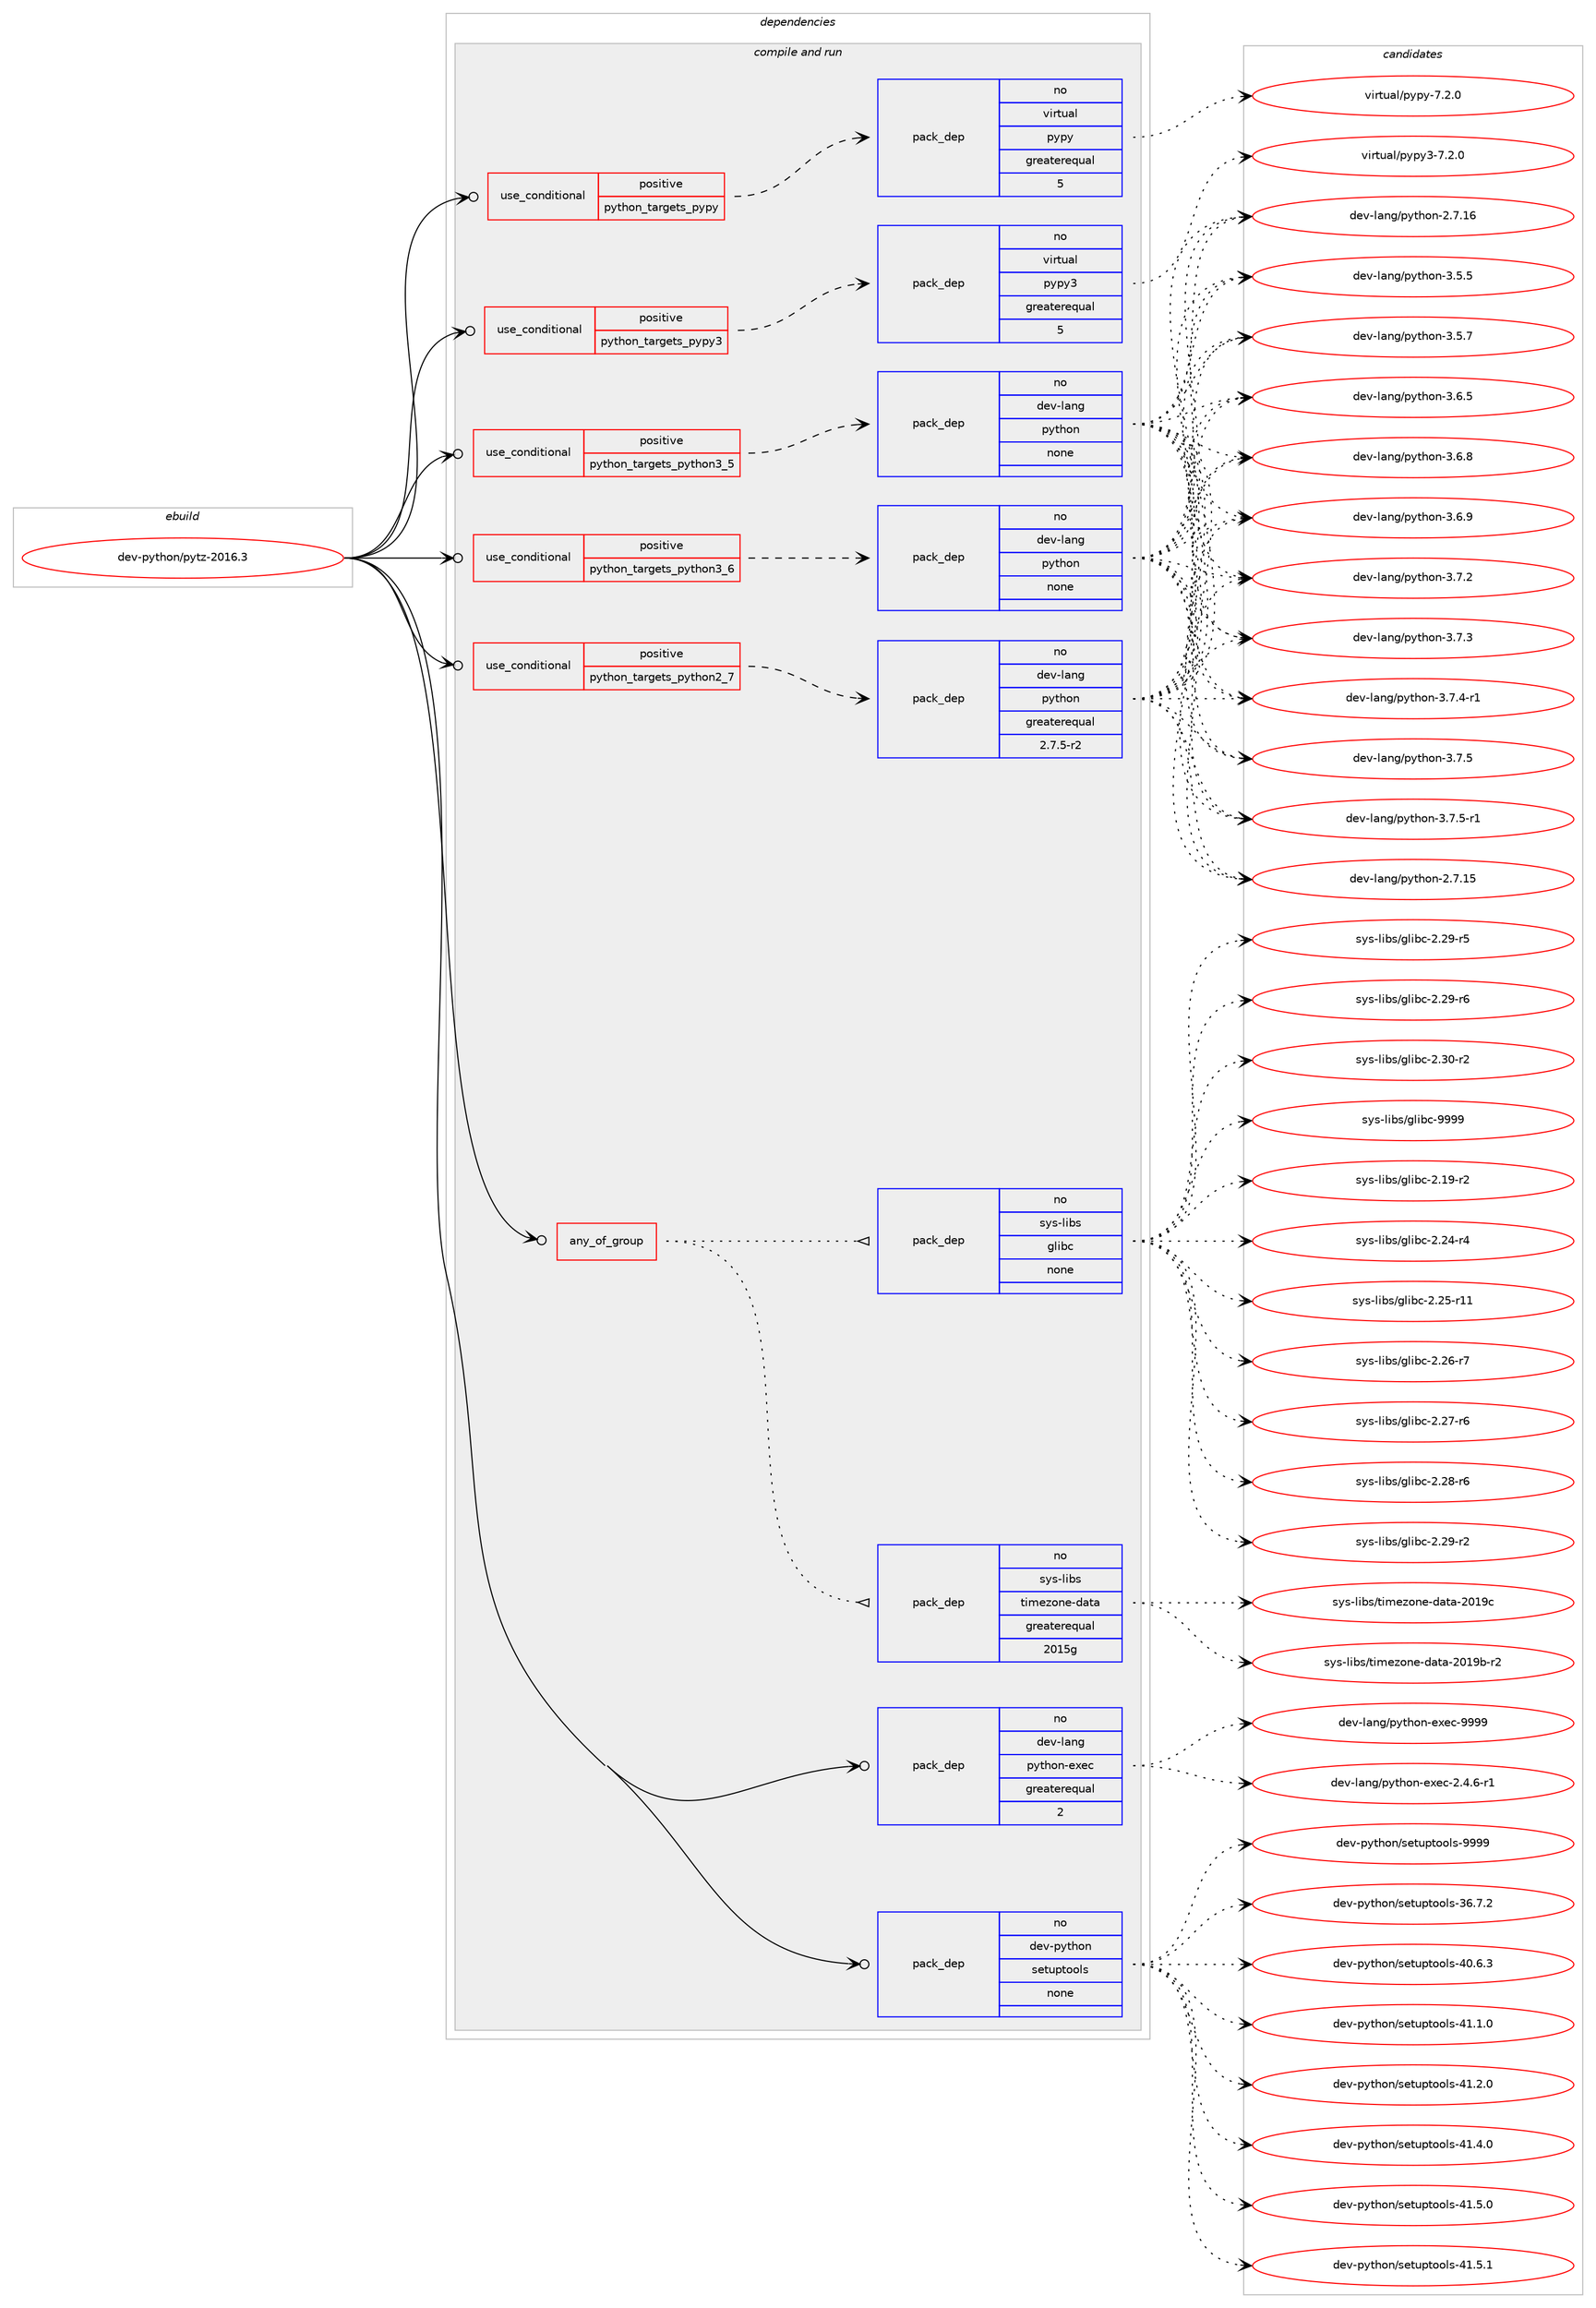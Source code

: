 digraph prolog {

# *************
# Graph options
# *************

newrank=true;
concentrate=true;
compound=true;
graph [rankdir=LR,fontname=Helvetica,fontsize=10,ranksep=1.5];#, ranksep=2.5, nodesep=0.2];
edge  [arrowhead=vee];
node  [fontname=Helvetica,fontsize=10];

# **********
# The ebuild
# **********

subgraph cluster_leftcol {
color=gray;
rank=same;
label=<<i>ebuild</i>>;
id [label="dev-python/pytz-2016.3", color=red, width=4, href="../dev-python/pytz-2016.3.svg"];
}

# ****************
# The dependencies
# ****************

subgraph cluster_midcol {
color=gray;
label=<<i>dependencies</i>>;
subgraph cluster_compile {
fillcolor="#eeeeee";
style=filled;
label=<<i>compile</i>>;
}
subgraph cluster_compileandrun {
fillcolor="#eeeeee";
style=filled;
label=<<i>compile and run</i>>;
subgraph any11496 {
dependency633603 [label=<<TABLE BORDER="0" CELLBORDER="1" CELLSPACING="0" CELLPADDING="4"><TR><TD CELLPADDING="10">any_of_group</TD></TR></TABLE>>, shape=none, color=red];subgraph pack473629 {
dependency633604 [label=<<TABLE BORDER="0" CELLBORDER="1" CELLSPACING="0" CELLPADDING="4" WIDTH="220"><TR><TD ROWSPAN="6" CELLPADDING="30">pack_dep</TD></TR><TR><TD WIDTH="110">no</TD></TR><TR><TD>sys-libs</TD></TR><TR><TD>timezone-data</TD></TR><TR><TD>greaterequal</TD></TR><TR><TD>2015g</TD></TR></TABLE>>, shape=none, color=blue];
}
dependency633603:e -> dependency633604:w [weight=20,style="dotted",arrowhead="oinv"];
subgraph pack473630 {
dependency633605 [label=<<TABLE BORDER="0" CELLBORDER="1" CELLSPACING="0" CELLPADDING="4" WIDTH="220"><TR><TD ROWSPAN="6" CELLPADDING="30">pack_dep</TD></TR><TR><TD WIDTH="110">no</TD></TR><TR><TD>sys-libs</TD></TR><TR><TD>glibc</TD></TR><TR><TD>none</TD></TR><TR><TD></TD></TR></TABLE>>, shape=none, color=blue];
}
dependency633603:e -> dependency633605:w [weight=20,style="dotted",arrowhead="oinv"];
}
id:e -> dependency633603:w [weight=20,style="solid",arrowhead="odotvee"];
subgraph cond148101 {
dependency633606 [label=<<TABLE BORDER="0" CELLBORDER="1" CELLSPACING="0" CELLPADDING="4"><TR><TD ROWSPAN="3" CELLPADDING="10">use_conditional</TD></TR><TR><TD>positive</TD></TR><TR><TD>python_targets_pypy</TD></TR></TABLE>>, shape=none, color=red];
subgraph pack473631 {
dependency633607 [label=<<TABLE BORDER="0" CELLBORDER="1" CELLSPACING="0" CELLPADDING="4" WIDTH="220"><TR><TD ROWSPAN="6" CELLPADDING="30">pack_dep</TD></TR><TR><TD WIDTH="110">no</TD></TR><TR><TD>virtual</TD></TR><TR><TD>pypy</TD></TR><TR><TD>greaterequal</TD></TR><TR><TD>5</TD></TR></TABLE>>, shape=none, color=blue];
}
dependency633606:e -> dependency633607:w [weight=20,style="dashed",arrowhead="vee"];
}
id:e -> dependency633606:w [weight=20,style="solid",arrowhead="odotvee"];
subgraph cond148102 {
dependency633608 [label=<<TABLE BORDER="0" CELLBORDER="1" CELLSPACING="0" CELLPADDING="4"><TR><TD ROWSPAN="3" CELLPADDING="10">use_conditional</TD></TR><TR><TD>positive</TD></TR><TR><TD>python_targets_pypy3</TD></TR></TABLE>>, shape=none, color=red];
subgraph pack473632 {
dependency633609 [label=<<TABLE BORDER="0" CELLBORDER="1" CELLSPACING="0" CELLPADDING="4" WIDTH="220"><TR><TD ROWSPAN="6" CELLPADDING="30">pack_dep</TD></TR><TR><TD WIDTH="110">no</TD></TR><TR><TD>virtual</TD></TR><TR><TD>pypy3</TD></TR><TR><TD>greaterequal</TD></TR><TR><TD>5</TD></TR></TABLE>>, shape=none, color=blue];
}
dependency633608:e -> dependency633609:w [weight=20,style="dashed",arrowhead="vee"];
}
id:e -> dependency633608:w [weight=20,style="solid",arrowhead="odotvee"];
subgraph cond148103 {
dependency633610 [label=<<TABLE BORDER="0" CELLBORDER="1" CELLSPACING="0" CELLPADDING="4"><TR><TD ROWSPAN="3" CELLPADDING="10">use_conditional</TD></TR><TR><TD>positive</TD></TR><TR><TD>python_targets_python2_7</TD></TR></TABLE>>, shape=none, color=red];
subgraph pack473633 {
dependency633611 [label=<<TABLE BORDER="0" CELLBORDER="1" CELLSPACING="0" CELLPADDING="4" WIDTH="220"><TR><TD ROWSPAN="6" CELLPADDING="30">pack_dep</TD></TR><TR><TD WIDTH="110">no</TD></TR><TR><TD>dev-lang</TD></TR><TR><TD>python</TD></TR><TR><TD>greaterequal</TD></TR><TR><TD>2.7.5-r2</TD></TR></TABLE>>, shape=none, color=blue];
}
dependency633610:e -> dependency633611:w [weight=20,style="dashed",arrowhead="vee"];
}
id:e -> dependency633610:w [weight=20,style="solid",arrowhead="odotvee"];
subgraph cond148104 {
dependency633612 [label=<<TABLE BORDER="0" CELLBORDER="1" CELLSPACING="0" CELLPADDING="4"><TR><TD ROWSPAN="3" CELLPADDING="10">use_conditional</TD></TR><TR><TD>positive</TD></TR><TR><TD>python_targets_python3_5</TD></TR></TABLE>>, shape=none, color=red];
subgraph pack473634 {
dependency633613 [label=<<TABLE BORDER="0" CELLBORDER="1" CELLSPACING="0" CELLPADDING="4" WIDTH="220"><TR><TD ROWSPAN="6" CELLPADDING="30">pack_dep</TD></TR><TR><TD WIDTH="110">no</TD></TR><TR><TD>dev-lang</TD></TR><TR><TD>python</TD></TR><TR><TD>none</TD></TR><TR><TD></TD></TR></TABLE>>, shape=none, color=blue];
}
dependency633612:e -> dependency633613:w [weight=20,style="dashed",arrowhead="vee"];
}
id:e -> dependency633612:w [weight=20,style="solid",arrowhead="odotvee"];
subgraph cond148105 {
dependency633614 [label=<<TABLE BORDER="0" CELLBORDER="1" CELLSPACING="0" CELLPADDING="4"><TR><TD ROWSPAN="3" CELLPADDING="10">use_conditional</TD></TR><TR><TD>positive</TD></TR><TR><TD>python_targets_python3_6</TD></TR></TABLE>>, shape=none, color=red];
subgraph pack473635 {
dependency633615 [label=<<TABLE BORDER="0" CELLBORDER="1" CELLSPACING="0" CELLPADDING="4" WIDTH="220"><TR><TD ROWSPAN="6" CELLPADDING="30">pack_dep</TD></TR><TR><TD WIDTH="110">no</TD></TR><TR><TD>dev-lang</TD></TR><TR><TD>python</TD></TR><TR><TD>none</TD></TR><TR><TD></TD></TR></TABLE>>, shape=none, color=blue];
}
dependency633614:e -> dependency633615:w [weight=20,style="dashed",arrowhead="vee"];
}
id:e -> dependency633614:w [weight=20,style="solid",arrowhead="odotvee"];
subgraph pack473636 {
dependency633616 [label=<<TABLE BORDER="0" CELLBORDER="1" CELLSPACING="0" CELLPADDING="4" WIDTH="220"><TR><TD ROWSPAN="6" CELLPADDING="30">pack_dep</TD></TR><TR><TD WIDTH="110">no</TD></TR><TR><TD>dev-lang</TD></TR><TR><TD>python-exec</TD></TR><TR><TD>greaterequal</TD></TR><TR><TD>2</TD></TR></TABLE>>, shape=none, color=blue];
}
id:e -> dependency633616:w [weight=20,style="solid",arrowhead="odotvee"];
subgraph pack473637 {
dependency633617 [label=<<TABLE BORDER="0" CELLBORDER="1" CELLSPACING="0" CELLPADDING="4" WIDTH="220"><TR><TD ROWSPAN="6" CELLPADDING="30">pack_dep</TD></TR><TR><TD WIDTH="110">no</TD></TR><TR><TD>dev-python</TD></TR><TR><TD>setuptools</TD></TR><TR><TD>none</TD></TR><TR><TD></TD></TR></TABLE>>, shape=none, color=blue];
}
id:e -> dependency633617:w [weight=20,style="solid",arrowhead="odotvee"];
}
subgraph cluster_run {
fillcolor="#eeeeee";
style=filled;
label=<<i>run</i>>;
}
}

# **************
# The candidates
# **************

subgraph cluster_choices {
rank=same;
color=gray;
label=<<i>candidates</i>>;

subgraph choice473629 {
color=black;
nodesep=1;
choice1151211154510810598115471161051091011221111101014510097116974550484957984511450 [label="sys-libs/timezone-data-2019b-r2", color=red, width=4,href="../sys-libs/timezone-data-2019b-r2.svg"];
choice115121115451081059811547116105109101122111110101451009711697455048495799 [label="sys-libs/timezone-data-2019c", color=red, width=4,href="../sys-libs/timezone-data-2019c.svg"];
dependency633604:e -> choice1151211154510810598115471161051091011221111101014510097116974550484957984511450:w [style=dotted,weight="100"];
dependency633604:e -> choice115121115451081059811547116105109101122111110101451009711697455048495799:w [style=dotted,weight="100"];
}
subgraph choice473630 {
color=black;
nodesep=1;
choice115121115451081059811547103108105989945504649574511450 [label="sys-libs/glibc-2.19-r2", color=red, width=4,href="../sys-libs/glibc-2.19-r2.svg"];
choice115121115451081059811547103108105989945504650524511452 [label="sys-libs/glibc-2.24-r4", color=red, width=4,href="../sys-libs/glibc-2.24-r4.svg"];
choice11512111545108105981154710310810598994550465053451144949 [label="sys-libs/glibc-2.25-r11", color=red, width=4,href="../sys-libs/glibc-2.25-r11.svg"];
choice115121115451081059811547103108105989945504650544511455 [label="sys-libs/glibc-2.26-r7", color=red, width=4,href="../sys-libs/glibc-2.26-r7.svg"];
choice115121115451081059811547103108105989945504650554511454 [label="sys-libs/glibc-2.27-r6", color=red, width=4,href="../sys-libs/glibc-2.27-r6.svg"];
choice115121115451081059811547103108105989945504650564511454 [label="sys-libs/glibc-2.28-r6", color=red, width=4,href="../sys-libs/glibc-2.28-r6.svg"];
choice115121115451081059811547103108105989945504650574511450 [label="sys-libs/glibc-2.29-r2", color=red, width=4,href="../sys-libs/glibc-2.29-r2.svg"];
choice115121115451081059811547103108105989945504650574511453 [label="sys-libs/glibc-2.29-r5", color=red, width=4,href="../sys-libs/glibc-2.29-r5.svg"];
choice115121115451081059811547103108105989945504650574511454 [label="sys-libs/glibc-2.29-r6", color=red, width=4,href="../sys-libs/glibc-2.29-r6.svg"];
choice115121115451081059811547103108105989945504651484511450 [label="sys-libs/glibc-2.30-r2", color=red, width=4,href="../sys-libs/glibc-2.30-r2.svg"];
choice11512111545108105981154710310810598994557575757 [label="sys-libs/glibc-9999", color=red, width=4,href="../sys-libs/glibc-9999.svg"];
dependency633605:e -> choice115121115451081059811547103108105989945504649574511450:w [style=dotted,weight="100"];
dependency633605:e -> choice115121115451081059811547103108105989945504650524511452:w [style=dotted,weight="100"];
dependency633605:e -> choice11512111545108105981154710310810598994550465053451144949:w [style=dotted,weight="100"];
dependency633605:e -> choice115121115451081059811547103108105989945504650544511455:w [style=dotted,weight="100"];
dependency633605:e -> choice115121115451081059811547103108105989945504650554511454:w [style=dotted,weight="100"];
dependency633605:e -> choice115121115451081059811547103108105989945504650564511454:w [style=dotted,weight="100"];
dependency633605:e -> choice115121115451081059811547103108105989945504650574511450:w [style=dotted,weight="100"];
dependency633605:e -> choice115121115451081059811547103108105989945504650574511453:w [style=dotted,weight="100"];
dependency633605:e -> choice115121115451081059811547103108105989945504650574511454:w [style=dotted,weight="100"];
dependency633605:e -> choice115121115451081059811547103108105989945504651484511450:w [style=dotted,weight="100"];
dependency633605:e -> choice11512111545108105981154710310810598994557575757:w [style=dotted,weight="100"];
}
subgraph choice473631 {
color=black;
nodesep=1;
choice1181051141161179710847112121112121455546504648 [label="virtual/pypy-7.2.0", color=red, width=4,href="../virtual/pypy-7.2.0.svg"];
dependency633607:e -> choice1181051141161179710847112121112121455546504648:w [style=dotted,weight="100"];
}
subgraph choice473632 {
color=black;
nodesep=1;
choice118105114116117971084711212111212151455546504648 [label="virtual/pypy3-7.2.0", color=red, width=4,href="../virtual/pypy3-7.2.0.svg"];
dependency633609:e -> choice118105114116117971084711212111212151455546504648:w [style=dotted,weight="100"];
}
subgraph choice473633 {
color=black;
nodesep=1;
choice10010111845108971101034711212111610411111045504655464953 [label="dev-lang/python-2.7.15", color=red, width=4,href="../dev-lang/python-2.7.15.svg"];
choice10010111845108971101034711212111610411111045504655464954 [label="dev-lang/python-2.7.16", color=red, width=4,href="../dev-lang/python-2.7.16.svg"];
choice100101118451089711010347112121116104111110455146534653 [label="dev-lang/python-3.5.5", color=red, width=4,href="../dev-lang/python-3.5.5.svg"];
choice100101118451089711010347112121116104111110455146534655 [label="dev-lang/python-3.5.7", color=red, width=4,href="../dev-lang/python-3.5.7.svg"];
choice100101118451089711010347112121116104111110455146544653 [label="dev-lang/python-3.6.5", color=red, width=4,href="../dev-lang/python-3.6.5.svg"];
choice100101118451089711010347112121116104111110455146544656 [label="dev-lang/python-3.6.8", color=red, width=4,href="../dev-lang/python-3.6.8.svg"];
choice100101118451089711010347112121116104111110455146544657 [label="dev-lang/python-3.6.9", color=red, width=4,href="../dev-lang/python-3.6.9.svg"];
choice100101118451089711010347112121116104111110455146554650 [label="dev-lang/python-3.7.2", color=red, width=4,href="../dev-lang/python-3.7.2.svg"];
choice100101118451089711010347112121116104111110455146554651 [label="dev-lang/python-3.7.3", color=red, width=4,href="../dev-lang/python-3.7.3.svg"];
choice1001011184510897110103471121211161041111104551465546524511449 [label="dev-lang/python-3.7.4-r1", color=red, width=4,href="../dev-lang/python-3.7.4-r1.svg"];
choice100101118451089711010347112121116104111110455146554653 [label="dev-lang/python-3.7.5", color=red, width=4,href="../dev-lang/python-3.7.5.svg"];
choice1001011184510897110103471121211161041111104551465546534511449 [label="dev-lang/python-3.7.5-r1", color=red, width=4,href="../dev-lang/python-3.7.5-r1.svg"];
dependency633611:e -> choice10010111845108971101034711212111610411111045504655464953:w [style=dotted,weight="100"];
dependency633611:e -> choice10010111845108971101034711212111610411111045504655464954:w [style=dotted,weight="100"];
dependency633611:e -> choice100101118451089711010347112121116104111110455146534653:w [style=dotted,weight="100"];
dependency633611:e -> choice100101118451089711010347112121116104111110455146534655:w [style=dotted,weight="100"];
dependency633611:e -> choice100101118451089711010347112121116104111110455146544653:w [style=dotted,weight="100"];
dependency633611:e -> choice100101118451089711010347112121116104111110455146544656:w [style=dotted,weight="100"];
dependency633611:e -> choice100101118451089711010347112121116104111110455146544657:w [style=dotted,weight="100"];
dependency633611:e -> choice100101118451089711010347112121116104111110455146554650:w [style=dotted,weight="100"];
dependency633611:e -> choice100101118451089711010347112121116104111110455146554651:w [style=dotted,weight="100"];
dependency633611:e -> choice1001011184510897110103471121211161041111104551465546524511449:w [style=dotted,weight="100"];
dependency633611:e -> choice100101118451089711010347112121116104111110455146554653:w [style=dotted,weight="100"];
dependency633611:e -> choice1001011184510897110103471121211161041111104551465546534511449:w [style=dotted,weight="100"];
}
subgraph choice473634 {
color=black;
nodesep=1;
choice10010111845108971101034711212111610411111045504655464953 [label="dev-lang/python-2.7.15", color=red, width=4,href="../dev-lang/python-2.7.15.svg"];
choice10010111845108971101034711212111610411111045504655464954 [label="dev-lang/python-2.7.16", color=red, width=4,href="../dev-lang/python-2.7.16.svg"];
choice100101118451089711010347112121116104111110455146534653 [label="dev-lang/python-3.5.5", color=red, width=4,href="../dev-lang/python-3.5.5.svg"];
choice100101118451089711010347112121116104111110455146534655 [label="dev-lang/python-3.5.7", color=red, width=4,href="../dev-lang/python-3.5.7.svg"];
choice100101118451089711010347112121116104111110455146544653 [label="dev-lang/python-3.6.5", color=red, width=4,href="../dev-lang/python-3.6.5.svg"];
choice100101118451089711010347112121116104111110455146544656 [label="dev-lang/python-3.6.8", color=red, width=4,href="../dev-lang/python-3.6.8.svg"];
choice100101118451089711010347112121116104111110455146544657 [label="dev-lang/python-3.6.9", color=red, width=4,href="../dev-lang/python-3.6.9.svg"];
choice100101118451089711010347112121116104111110455146554650 [label="dev-lang/python-3.7.2", color=red, width=4,href="../dev-lang/python-3.7.2.svg"];
choice100101118451089711010347112121116104111110455146554651 [label="dev-lang/python-3.7.3", color=red, width=4,href="../dev-lang/python-3.7.3.svg"];
choice1001011184510897110103471121211161041111104551465546524511449 [label="dev-lang/python-3.7.4-r1", color=red, width=4,href="../dev-lang/python-3.7.4-r1.svg"];
choice100101118451089711010347112121116104111110455146554653 [label="dev-lang/python-3.7.5", color=red, width=4,href="../dev-lang/python-3.7.5.svg"];
choice1001011184510897110103471121211161041111104551465546534511449 [label="dev-lang/python-3.7.5-r1", color=red, width=4,href="../dev-lang/python-3.7.5-r1.svg"];
dependency633613:e -> choice10010111845108971101034711212111610411111045504655464953:w [style=dotted,weight="100"];
dependency633613:e -> choice10010111845108971101034711212111610411111045504655464954:w [style=dotted,weight="100"];
dependency633613:e -> choice100101118451089711010347112121116104111110455146534653:w [style=dotted,weight="100"];
dependency633613:e -> choice100101118451089711010347112121116104111110455146534655:w [style=dotted,weight="100"];
dependency633613:e -> choice100101118451089711010347112121116104111110455146544653:w [style=dotted,weight="100"];
dependency633613:e -> choice100101118451089711010347112121116104111110455146544656:w [style=dotted,weight="100"];
dependency633613:e -> choice100101118451089711010347112121116104111110455146544657:w [style=dotted,weight="100"];
dependency633613:e -> choice100101118451089711010347112121116104111110455146554650:w [style=dotted,weight="100"];
dependency633613:e -> choice100101118451089711010347112121116104111110455146554651:w [style=dotted,weight="100"];
dependency633613:e -> choice1001011184510897110103471121211161041111104551465546524511449:w [style=dotted,weight="100"];
dependency633613:e -> choice100101118451089711010347112121116104111110455146554653:w [style=dotted,weight="100"];
dependency633613:e -> choice1001011184510897110103471121211161041111104551465546534511449:w [style=dotted,weight="100"];
}
subgraph choice473635 {
color=black;
nodesep=1;
choice10010111845108971101034711212111610411111045504655464953 [label="dev-lang/python-2.7.15", color=red, width=4,href="../dev-lang/python-2.7.15.svg"];
choice10010111845108971101034711212111610411111045504655464954 [label="dev-lang/python-2.7.16", color=red, width=4,href="../dev-lang/python-2.7.16.svg"];
choice100101118451089711010347112121116104111110455146534653 [label="dev-lang/python-3.5.5", color=red, width=4,href="../dev-lang/python-3.5.5.svg"];
choice100101118451089711010347112121116104111110455146534655 [label="dev-lang/python-3.5.7", color=red, width=4,href="../dev-lang/python-3.5.7.svg"];
choice100101118451089711010347112121116104111110455146544653 [label="dev-lang/python-3.6.5", color=red, width=4,href="../dev-lang/python-3.6.5.svg"];
choice100101118451089711010347112121116104111110455146544656 [label="dev-lang/python-3.6.8", color=red, width=4,href="../dev-lang/python-3.6.8.svg"];
choice100101118451089711010347112121116104111110455146544657 [label="dev-lang/python-3.6.9", color=red, width=4,href="../dev-lang/python-3.6.9.svg"];
choice100101118451089711010347112121116104111110455146554650 [label="dev-lang/python-3.7.2", color=red, width=4,href="../dev-lang/python-3.7.2.svg"];
choice100101118451089711010347112121116104111110455146554651 [label="dev-lang/python-3.7.3", color=red, width=4,href="../dev-lang/python-3.7.3.svg"];
choice1001011184510897110103471121211161041111104551465546524511449 [label="dev-lang/python-3.7.4-r1", color=red, width=4,href="../dev-lang/python-3.7.4-r1.svg"];
choice100101118451089711010347112121116104111110455146554653 [label="dev-lang/python-3.7.5", color=red, width=4,href="../dev-lang/python-3.7.5.svg"];
choice1001011184510897110103471121211161041111104551465546534511449 [label="dev-lang/python-3.7.5-r1", color=red, width=4,href="../dev-lang/python-3.7.5-r1.svg"];
dependency633615:e -> choice10010111845108971101034711212111610411111045504655464953:w [style=dotted,weight="100"];
dependency633615:e -> choice10010111845108971101034711212111610411111045504655464954:w [style=dotted,weight="100"];
dependency633615:e -> choice100101118451089711010347112121116104111110455146534653:w [style=dotted,weight="100"];
dependency633615:e -> choice100101118451089711010347112121116104111110455146534655:w [style=dotted,weight="100"];
dependency633615:e -> choice100101118451089711010347112121116104111110455146544653:w [style=dotted,weight="100"];
dependency633615:e -> choice100101118451089711010347112121116104111110455146544656:w [style=dotted,weight="100"];
dependency633615:e -> choice100101118451089711010347112121116104111110455146544657:w [style=dotted,weight="100"];
dependency633615:e -> choice100101118451089711010347112121116104111110455146554650:w [style=dotted,weight="100"];
dependency633615:e -> choice100101118451089711010347112121116104111110455146554651:w [style=dotted,weight="100"];
dependency633615:e -> choice1001011184510897110103471121211161041111104551465546524511449:w [style=dotted,weight="100"];
dependency633615:e -> choice100101118451089711010347112121116104111110455146554653:w [style=dotted,weight="100"];
dependency633615:e -> choice1001011184510897110103471121211161041111104551465546534511449:w [style=dotted,weight="100"];
}
subgraph choice473636 {
color=black;
nodesep=1;
choice10010111845108971101034711212111610411111045101120101994550465246544511449 [label="dev-lang/python-exec-2.4.6-r1", color=red, width=4,href="../dev-lang/python-exec-2.4.6-r1.svg"];
choice10010111845108971101034711212111610411111045101120101994557575757 [label="dev-lang/python-exec-9999", color=red, width=4,href="../dev-lang/python-exec-9999.svg"];
dependency633616:e -> choice10010111845108971101034711212111610411111045101120101994550465246544511449:w [style=dotted,weight="100"];
dependency633616:e -> choice10010111845108971101034711212111610411111045101120101994557575757:w [style=dotted,weight="100"];
}
subgraph choice473637 {
color=black;
nodesep=1;
choice100101118451121211161041111104711510111611711211611111110811545515446554650 [label="dev-python/setuptools-36.7.2", color=red, width=4,href="../dev-python/setuptools-36.7.2.svg"];
choice100101118451121211161041111104711510111611711211611111110811545524846544651 [label="dev-python/setuptools-40.6.3", color=red, width=4,href="../dev-python/setuptools-40.6.3.svg"];
choice100101118451121211161041111104711510111611711211611111110811545524946494648 [label="dev-python/setuptools-41.1.0", color=red, width=4,href="../dev-python/setuptools-41.1.0.svg"];
choice100101118451121211161041111104711510111611711211611111110811545524946504648 [label="dev-python/setuptools-41.2.0", color=red, width=4,href="../dev-python/setuptools-41.2.0.svg"];
choice100101118451121211161041111104711510111611711211611111110811545524946524648 [label="dev-python/setuptools-41.4.0", color=red, width=4,href="../dev-python/setuptools-41.4.0.svg"];
choice100101118451121211161041111104711510111611711211611111110811545524946534648 [label="dev-python/setuptools-41.5.0", color=red, width=4,href="../dev-python/setuptools-41.5.0.svg"];
choice100101118451121211161041111104711510111611711211611111110811545524946534649 [label="dev-python/setuptools-41.5.1", color=red, width=4,href="../dev-python/setuptools-41.5.1.svg"];
choice10010111845112121116104111110471151011161171121161111111081154557575757 [label="dev-python/setuptools-9999", color=red, width=4,href="../dev-python/setuptools-9999.svg"];
dependency633617:e -> choice100101118451121211161041111104711510111611711211611111110811545515446554650:w [style=dotted,weight="100"];
dependency633617:e -> choice100101118451121211161041111104711510111611711211611111110811545524846544651:w [style=dotted,weight="100"];
dependency633617:e -> choice100101118451121211161041111104711510111611711211611111110811545524946494648:w [style=dotted,weight="100"];
dependency633617:e -> choice100101118451121211161041111104711510111611711211611111110811545524946504648:w [style=dotted,weight="100"];
dependency633617:e -> choice100101118451121211161041111104711510111611711211611111110811545524946524648:w [style=dotted,weight="100"];
dependency633617:e -> choice100101118451121211161041111104711510111611711211611111110811545524946534648:w [style=dotted,weight="100"];
dependency633617:e -> choice100101118451121211161041111104711510111611711211611111110811545524946534649:w [style=dotted,weight="100"];
dependency633617:e -> choice10010111845112121116104111110471151011161171121161111111081154557575757:w [style=dotted,weight="100"];
}
}

}
